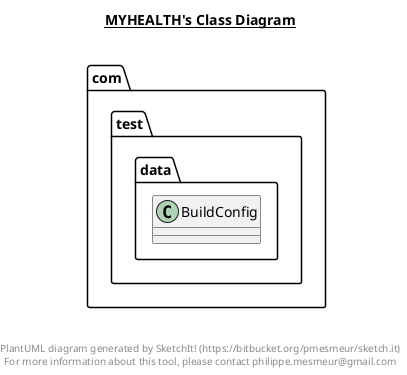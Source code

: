 @startuml

title __MYHEALTH's Class Diagram__\n

  namespace com.test.data {
    class com.test.data.BuildConfig {
    }
  }
  

  namespace com.test.data {
    class com.test.data.BuildConfig {
    }
  }
  

  namespace com.test.data {
    class com.test.data.BuildConfig {
    }
  }
  



right footer


PlantUML diagram generated by SketchIt! (https://bitbucket.org/pmesmeur/sketch.it)
For more information about this tool, please contact philippe.mesmeur@gmail.com
endfooter

@enduml
